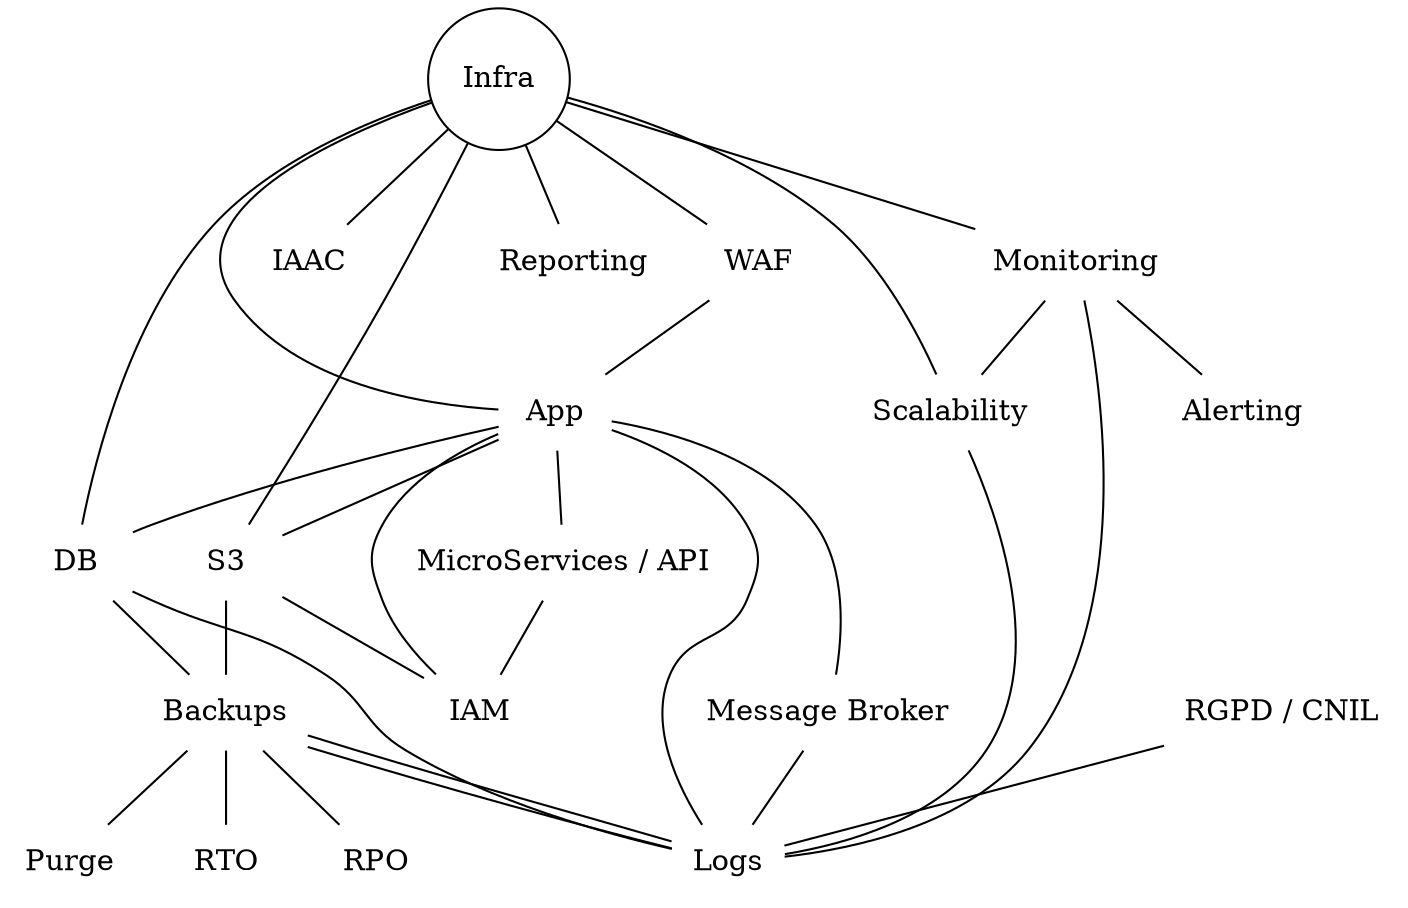graph g {
	graph [bb="0,0,347.38,356.04"];
	node [label="\N",
		shape=plaintext
	];
	edge [dir=none];
	Infra	 [height=0.93881,
		pos="211.68,103.69",
		shape=circle,
		width=0.93881];
	App	 [height=0.5,
		pos="182.18,155.5",
		width=0.75];
	Infra -- App	 [pos="194.86,133.23 194.09,134.59 193.32,135.94 192.57,137.26"];
	DB	 [height=0.5,
		pos="221.29,192.5",
		width=0.75];
	Infra -- DB	 [pos="215.34,137.52 216.7,150.06 218.19,163.81 219.33,174.42"];
	IAAC	 [height=0.5,
		pos="279.5,47.164",
		width=0.75];
	App -- IAM;
	S3 -- IAM;
	"MicroServices / API" -- IAM;
	Infra -- IAAC	 [pos="237.71,81.995 244.28,76.516 251.28,70.688 257.62,65.398"];
	Reporting	 [height=0.5,
		pos="212.31,18",
		width=1.2222];
	Infra -- Reporting	 [pos="211.93,69.821 212.01,58.407 212.1,46.103 212.17,36.349"];
	Scalability	 [height=0.5,
		pos="153.61,122.37",
		width=1.2778];
	Infra -- Scalability	 [pos="179.25,114.12 179.15,114.15 179.04,114.19 178.94,114.22"];
	Monitoring -- Scalability;
	Monitoring	 [height=0.5,
		pos="114.1,120.2",
		width=1.3333];
	Infra -- Monitoring	 [pos="178.1,109.37 173.03,110.23 167.71,111.13 162.41,112.03"];
	WAF	 [height=0.5,
		pos="262.97,110.27",
		width=0.75];
	Infra -- WAF	 [pos="245.32,108.01 245.47,108.03 245.62,108.04 245.77,108.06"];
	S3	 [height=0.5,
		pos="258.58,176",
		width=0.75];
	Infra -- S3	 [pos="230.22,132.27 235.75,140.8 241.66,149.91 246.65,157.6"];
	"MicroServices / API"	 [height=0.5,
		pos="135.74,65.44",
		width=1.6667];
	App -- "MicroServices / API"	 [pos="172.78,137.28 164.72,121.65 153.18,99.256 145.12,83.638"];
	App -- DB	 [pos="201.28,173.57 201.59,173.86 201.9,174.15 202.21,174.45"];
	Logs	 [height=0.5,
		pos="151.33,205.55",
		width=0.75];
	App -- Logs	 [pos="171.04,173.57 168.28,178.05 165.32,182.86 162.56,187.34"];
	"Message Broker"	 [height=0.5,
		pos="96.495,185.68",
		width=1.8611];
	App -- "Message Broker"	 [pos="155.07,165.05 152.71,165.88 150.29,166.74 147.82,167.6"];
	App -- S3	 [pos="209.33,162.79 216.53,164.72 224.31,166.81 231.51,168.74"];
	DB -- Logs	 [pos="194.04,197.58 188.98,198.53 183.69,199.52 178.62,200.46"];
	Backups	 [height=0.5,
		pos="232.68,256.78",
		width=1.0833];
	DB -- Backups	 [pos="224.53,210.74 226.08,219.5 227.93,229.97 229.48,238.7"];
	"Message Broker" -- Logs	 [pos="146.27,203.72 146.37,203.76 146.47,203.79 146.56,203.83"];
	Scalability -- Logs	 [pos="153.12,140.42 152.73,154.37 152.21,173.6 151.83,187.54"];
	Monitoring -- Logs	 [pos="122,138.31 128.32,152.79 137.13,173 143.45,187.48"];
	Alerting	 [height=0.5,
		pos="37.5,82.987",
		width=1.0417];
	Monitoring -- Alerting	 [pos="76.698,102.03 76.09,101.74 75.482,101.44 74.875,101.15"];
	WAF -- App	 [pos="235.62,125.59 227.1,130.35 217.72,135.6 209.23,140.36"];
	S3 -- Backups	 [pos="252.7,194.33 248.46,207.55 242.77,225.32 238.54,238.52"];
	Backups -- Logs	 [pos="214.93,238.52 204.22,230.67 190.42,221.89 178.39,215.26"];
	Backups -- Logs	 [pos="193.67,240.13 185.02,234.88 176.27,229.08 168.97,223.72"];
	RTO	 [height=0.5,
		pos="274.13,324.04",
		width=0.75];
	Backups -- RTO	 [pos="243.79,274.8 249.74,284.45 257.04,296.3 263,305.96"];
	RPO	 [height=0.5,
		pos="320.38,270.01",
		width=0.75];
	Backups -- RPO	 [pos="271.91,262.7 279.12,263.78 286.49,264.9 293.24,265.91"];
	Purge	 [height=0.5,
		pos="204.31,338.04",
		width=0.81944];
	Backups -- Purge	 [pos="226.39,274.81 221.72,288.18 215.37,306.34 210.68,319.77"];
	"RGPD / CNIL"	 [height=0.5,
		pos="78.984,262.82",
		width=1.5694];
	"RGPD / CNIL" -- Logs	 [pos="101.88,244.7 110.32,238.01 119.89,230.44 128.34,223.75"];
}
